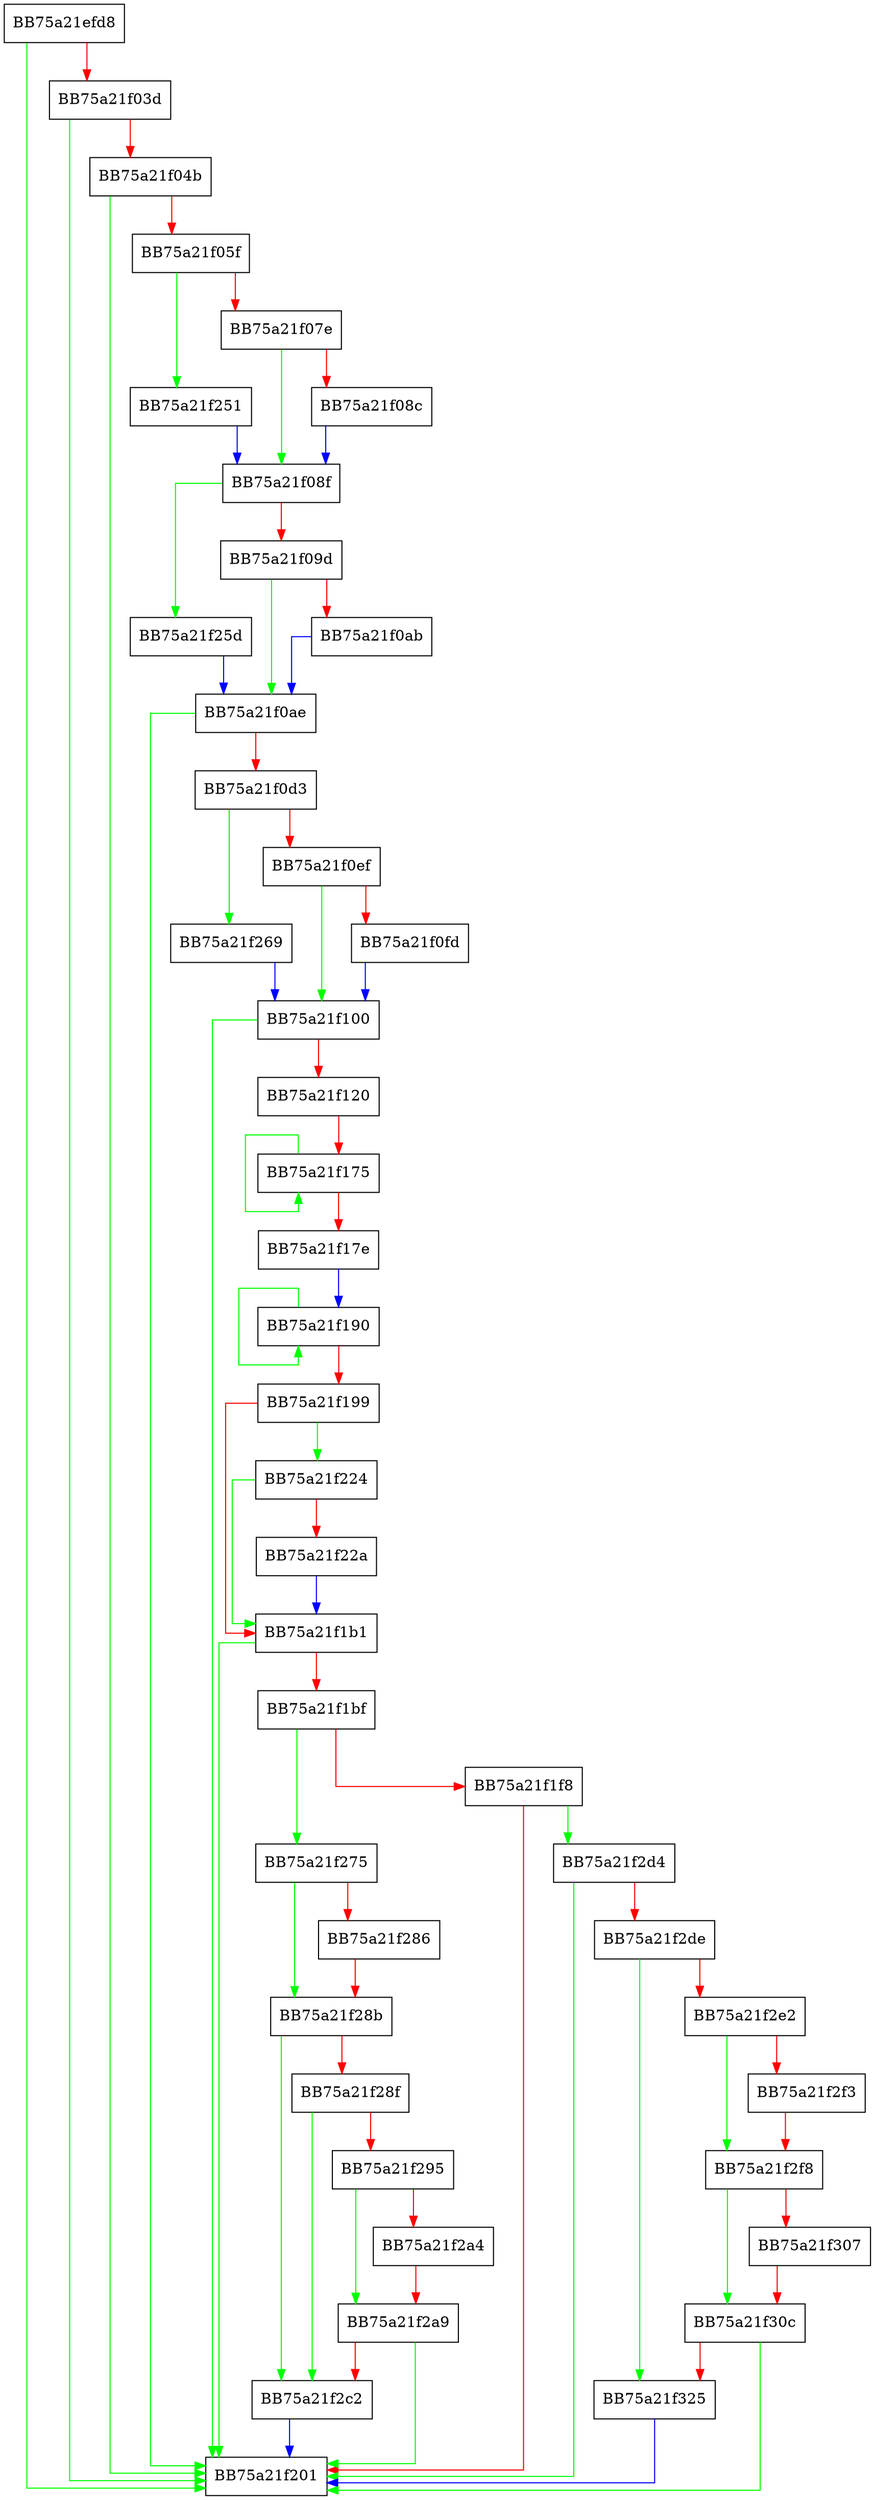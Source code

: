 digraph sigattr_worker {
  node [shape="box"];
  graph [splines=ortho];
  BB75a21efd8 -> BB75a21f201 [color="green"];
  BB75a21efd8 -> BB75a21f03d [color="red"];
  BB75a21f03d -> BB75a21f201 [color="green"];
  BB75a21f03d -> BB75a21f04b [color="red"];
  BB75a21f04b -> BB75a21f201 [color="green"];
  BB75a21f04b -> BB75a21f05f [color="red"];
  BB75a21f05f -> BB75a21f251 [color="green"];
  BB75a21f05f -> BB75a21f07e [color="red"];
  BB75a21f07e -> BB75a21f08f [color="green"];
  BB75a21f07e -> BB75a21f08c [color="red"];
  BB75a21f08c -> BB75a21f08f [color="blue"];
  BB75a21f08f -> BB75a21f25d [color="green"];
  BB75a21f08f -> BB75a21f09d [color="red"];
  BB75a21f09d -> BB75a21f0ae [color="green"];
  BB75a21f09d -> BB75a21f0ab [color="red"];
  BB75a21f0ab -> BB75a21f0ae [color="blue"];
  BB75a21f0ae -> BB75a21f201 [color="green"];
  BB75a21f0ae -> BB75a21f0d3 [color="red"];
  BB75a21f0d3 -> BB75a21f269 [color="green"];
  BB75a21f0d3 -> BB75a21f0ef [color="red"];
  BB75a21f0ef -> BB75a21f100 [color="green"];
  BB75a21f0ef -> BB75a21f0fd [color="red"];
  BB75a21f0fd -> BB75a21f100 [color="blue"];
  BB75a21f100 -> BB75a21f201 [color="green"];
  BB75a21f100 -> BB75a21f120 [color="red"];
  BB75a21f120 -> BB75a21f175 [color="red"];
  BB75a21f175 -> BB75a21f175 [color="green"];
  BB75a21f175 -> BB75a21f17e [color="red"];
  BB75a21f17e -> BB75a21f190 [color="blue"];
  BB75a21f190 -> BB75a21f190 [color="green"];
  BB75a21f190 -> BB75a21f199 [color="red"];
  BB75a21f199 -> BB75a21f224 [color="green"];
  BB75a21f199 -> BB75a21f1b1 [color="red"];
  BB75a21f1b1 -> BB75a21f201 [color="green"];
  BB75a21f1b1 -> BB75a21f1bf [color="red"];
  BB75a21f1bf -> BB75a21f275 [color="green"];
  BB75a21f1bf -> BB75a21f1f8 [color="red"];
  BB75a21f1f8 -> BB75a21f2d4 [color="green"];
  BB75a21f1f8 -> BB75a21f201 [color="red"];
  BB75a21f224 -> BB75a21f1b1 [color="green"];
  BB75a21f224 -> BB75a21f22a [color="red"];
  BB75a21f22a -> BB75a21f1b1 [color="blue"];
  BB75a21f251 -> BB75a21f08f [color="blue"];
  BB75a21f25d -> BB75a21f0ae [color="blue"];
  BB75a21f269 -> BB75a21f100 [color="blue"];
  BB75a21f275 -> BB75a21f28b [color="green"];
  BB75a21f275 -> BB75a21f286 [color="red"];
  BB75a21f286 -> BB75a21f28b [color="red"];
  BB75a21f28b -> BB75a21f2c2 [color="green"];
  BB75a21f28b -> BB75a21f28f [color="red"];
  BB75a21f28f -> BB75a21f2c2 [color="green"];
  BB75a21f28f -> BB75a21f295 [color="red"];
  BB75a21f295 -> BB75a21f2a9 [color="green"];
  BB75a21f295 -> BB75a21f2a4 [color="red"];
  BB75a21f2a4 -> BB75a21f2a9 [color="red"];
  BB75a21f2a9 -> BB75a21f201 [color="green"];
  BB75a21f2a9 -> BB75a21f2c2 [color="red"];
  BB75a21f2c2 -> BB75a21f201 [color="blue"];
  BB75a21f2d4 -> BB75a21f201 [color="green"];
  BB75a21f2d4 -> BB75a21f2de [color="red"];
  BB75a21f2de -> BB75a21f325 [color="green"];
  BB75a21f2de -> BB75a21f2e2 [color="red"];
  BB75a21f2e2 -> BB75a21f2f8 [color="green"];
  BB75a21f2e2 -> BB75a21f2f3 [color="red"];
  BB75a21f2f3 -> BB75a21f2f8 [color="red"];
  BB75a21f2f8 -> BB75a21f30c [color="green"];
  BB75a21f2f8 -> BB75a21f307 [color="red"];
  BB75a21f307 -> BB75a21f30c [color="red"];
  BB75a21f30c -> BB75a21f201 [color="green"];
  BB75a21f30c -> BB75a21f325 [color="red"];
  BB75a21f325 -> BB75a21f201 [color="blue"];
}
